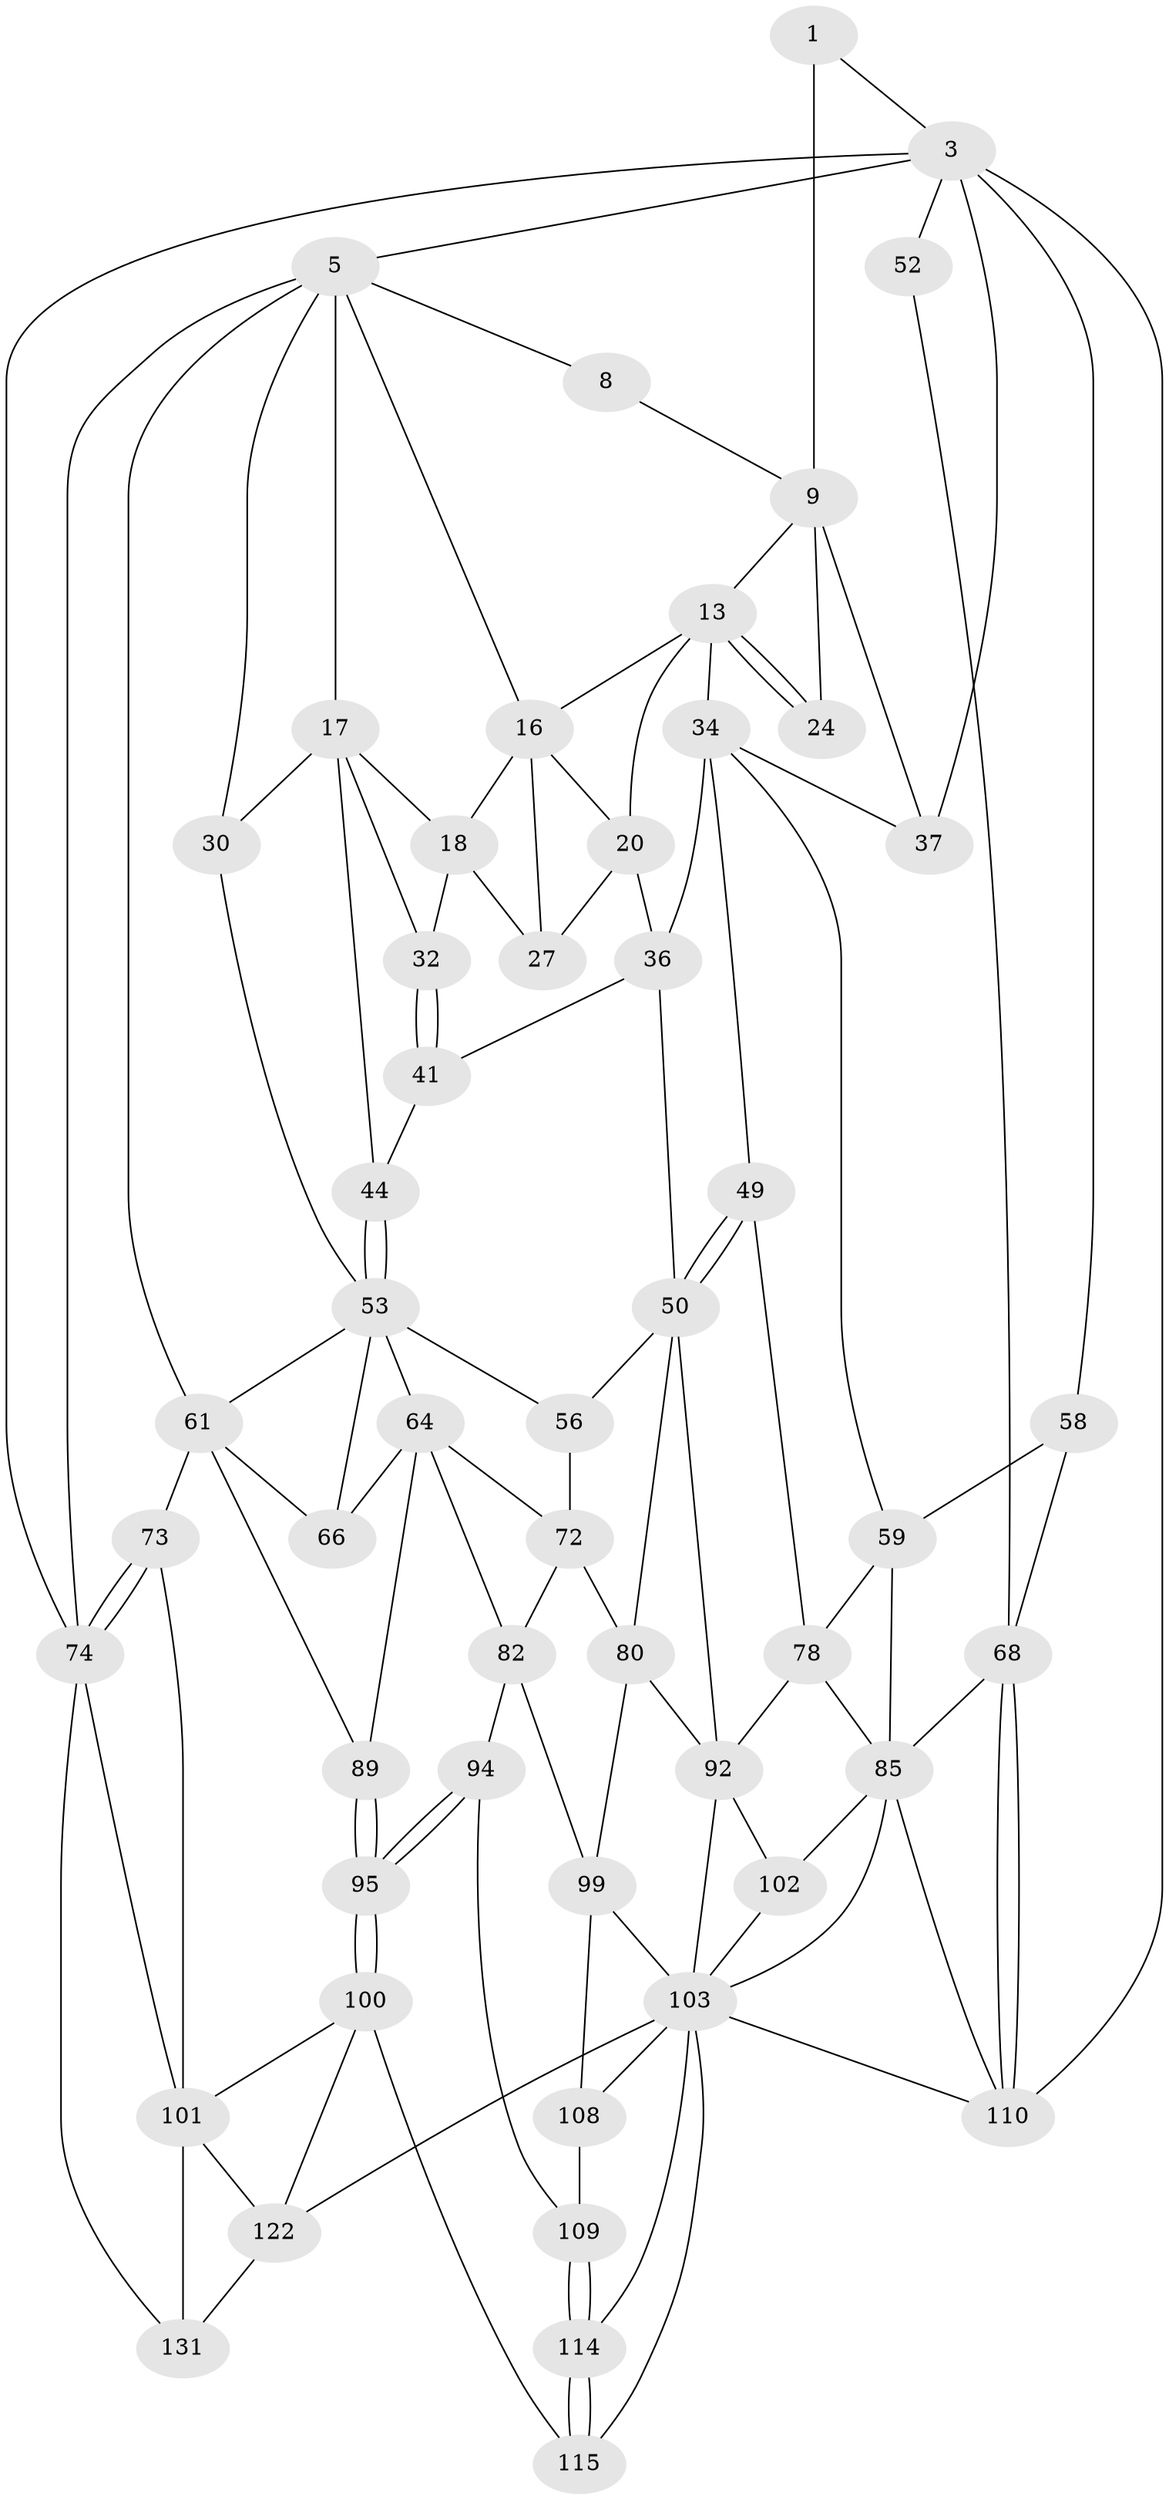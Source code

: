 // original degree distribution, {3: 0.014925373134328358, 6: 0.23134328358208955, 5: 0.5074626865671642, 4: 0.2462686567164179}
// Generated by graph-tools (version 1.1) at 2025/21/03/04/25 18:21:23]
// undirected, 53 vertices, 116 edges
graph export_dot {
graph [start="1"]
  node [color=gray90,style=filled];
  1 [pos="+0.814758311538879+0",super="+2"];
  3 [pos="+1+0",super="+4+42"];
  5 [pos="+0+0",super="+6+31"];
  8 [pos="+0.7795962964553856+0"];
  9 [pos="+0.8736026797861604+0.14400842342952982",super="+10"];
  13 [pos="+0.7188035898370118+0.09559126403636516",super="+14"];
  16 [pos="+0.6419621166986355+0",super="+19"];
  17 [pos="+0.2895330137197412+0",super="+28"];
  18 [pos="+0.33357471716779075+0.01947836427527454",super="+26"];
  20 [pos="+0.6460216988108539+0.17214317153299888",super="+21"];
  24 [pos="+0.7762292675499841+0.18023318702661345"];
  27 [pos="+0.5019989887543109+0.13370991683191444"];
  30 [pos="+0.14104768862830105+0.25476943327284934"];
  32 [pos="+0.41713696850144+0.1865099127549586"];
  34 [pos="+0.7165110701819867+0.24461225361712796",super="+35"];
  36 [pos="+0.5643362573135166+0.23920653818149804",super="+40"];
  37 [pos="+0.903867232717355+0.1869917403936173",super="+38"];
  41 [pos="+0.4204511364557015+0.21306936588750938",super="+43"];
  44 [pos="+0.34582917889562304+0.3141760926220017"];
  49 [pos="+0.5502737331131121+0.44677711986496654"];
  50 [pos="+0.5483045118993378+0.44729869823408075",super="+55"];
  52 [pos="+1+0.2813060488813046"];
  53 [pos="+0.3244356806261668+0.34434939440250395",super="+54+57"];
  56 [pos="+0.3497395791205435+0.4486422367429072"];
  58 [pos="+0.9049198312945719+0.45797987198290974"];
  59 [pos="+0.7844359542348741+0.49689257710181267",super="+77"];
  61 [pos="+0.1207167839783881+0.3985228774237388",super="+67+62"];
  64 [pos="+0.23016889402899524+0.4450223952230959",super="+70"];
  66 [pos="+0.1546113949246878+0.4827791650158641"];
  68 [pos="+1+0.5840851904977161",super="+69"];
  72 [pos="+0.3251422305310588+0.48813033388301585",super="+81"];
  73 [pos="+0+0.7462756825140947",super="+91"];
  74 [pos="+0+0.9488559474995516",super="+75"];
  78 [pos="+0.7104645069412246+0.5179881011440086",super="+88"];
  80 [pos="+0.49980532177564874+0.5373056333398166",super="+98"];
  82 [pos="+0.32262747736532665+0.5890800165742882",super="+93"];
  85 [pos="+0.8143875487133215+0.6844200409583392",super="+86+112"];
  89 [pos="+0.21863472172138723+0.5710416198012318"];
  92 [pos="+0.5736841582770748+0.5471923459768306",super="+96"];
  94 [pos="+0.3497056579490437+0.6778045205216351"];
  95 [pos="+0.22252363960354332+0.7458969761691776"];
  99 [pos="+0.40143074698370096+0.6570333646001457",super="+106"];
  100 [pos="+0.2192949339110496+0.7491454654950476",super="+116"];
  101 [pos="+0.20280640996706117+0.7489403216576856",super="+120"];
  102 [pos="+0.6488348505829192+0.7527452353424622"];
  103 [pos="+0.606650714544468+0.8126660842311566",super="+107+104"];
  108 [pos="+0.43910077885265003+0.7862056175518083"];
  109 [pos="+0.3951648993496385+0.8007641373655153"];
  110 [pos="+1+0.7768646278949167",super="+111"];
  114 [pos="+0.39249428233851247+0.8087849349736547",super="+118"];
  115 [pos="+0.317789810644945+0.8638140350045863",super="+119"];
  122 [pos="+0.18169809771828324+0.9313375261642716",super="+133"];
  131 [pos="+0+1"];
  1 -- 9 [weight=2];
  1 -- 3;
  3 -- 52 [weight=2];
  3 -- 5;
  3 -- 110 [weight=2];
  3 -- 37 [weight=2];
  3 -- 58;
  3 -- 74;
  5 -- 8;
  5 -- 17;
  5 -- 16;
  5 -- 30;
  5 -- 74;
  5 -- 61;
  8 -- 9;
  9 -- 37;
  9 -- 13;
  9 -- 24;
  13 -- 24 [weight=2];
  13 -- 24;
  13 -- 16;
  13 -- 34;
  13 -- 20 [weight=2];
  16 -- 18;
  16 -- 27;
  16 -- 20;
  17 -- 18;
  17 -- 32;
  17 -- 44;
  17 -- 30;
  18 -- 32;
  18 -- 27;
  20 -- 27;
  20 -- 36;
  30 -- 53;
  32 -- 41;
  32 -- 41;
  34 -- 49;
  34 -- 36;
  34 -- 59;
  34 -- 37 [weight=2];
  36 -- 41 [weight=2];
  36 -- 50;
  41 -- 44;
  44 -- 53;
  44 -- 53;
  49 -- 50;
  49 -- 50;
  49 -- 78;
  50 -- 56;
  50 -- 80;
  50 -- 92;
  52 -- 68;
  53 -- 64 [weight=2];
  53 -- 66;
  53 -- 61;
  53 -- 56;
  56 -- 72;
  58 -- 59;
  58 -- 68;
  59 -- 78;
  59 -- 85;
  61 -- 66;
  61 -- 89;
  61 -- 73 [weight=2];
  64 -- 66;
  64 -- 82;
  64 -- 72;
  64 -- 89;
  68 -- 110 [weight=2];
  68 -- 110;
  68 -- 85;
  72 -- 80;
  72 -- 82;
  73 -- 74;
  73 -- 74;
  73 -- 101;
  74 -- 101;
  74 -- 131;
  78 -- 92;
  78 -- 85;
  80 -- 99;
  80 -- 92;
  82 -- 99;
  82 -- 94;
  85 -- 102;
  85 -- 103;
  85 -- 110;
  89 -- 95;
  89 -- 95;
  92 -- 102;
  92 -- 103;
  94 -- 95;
  94 -- 95;
  94 -- 109;
  95 -- 100;
  95 -- 100;
  99 -- 108;
  99 -- 103;
  100 -- 101;
  100 -- 122;
  100 -- 115 [weight=2];
  101 -- 131;
  101 -- 122;
  102 -- 103;
  103 -- 114;
  103 -- 115 [weight=2];
  103 -- 122;
  103 -- 108;
  103 -- 110;
  108 -- 109;
  109 -- 114;
  109 -- 114;
  114 -- 115 [weight=2];
  114 -- 115;
  122 -- 131;
}
